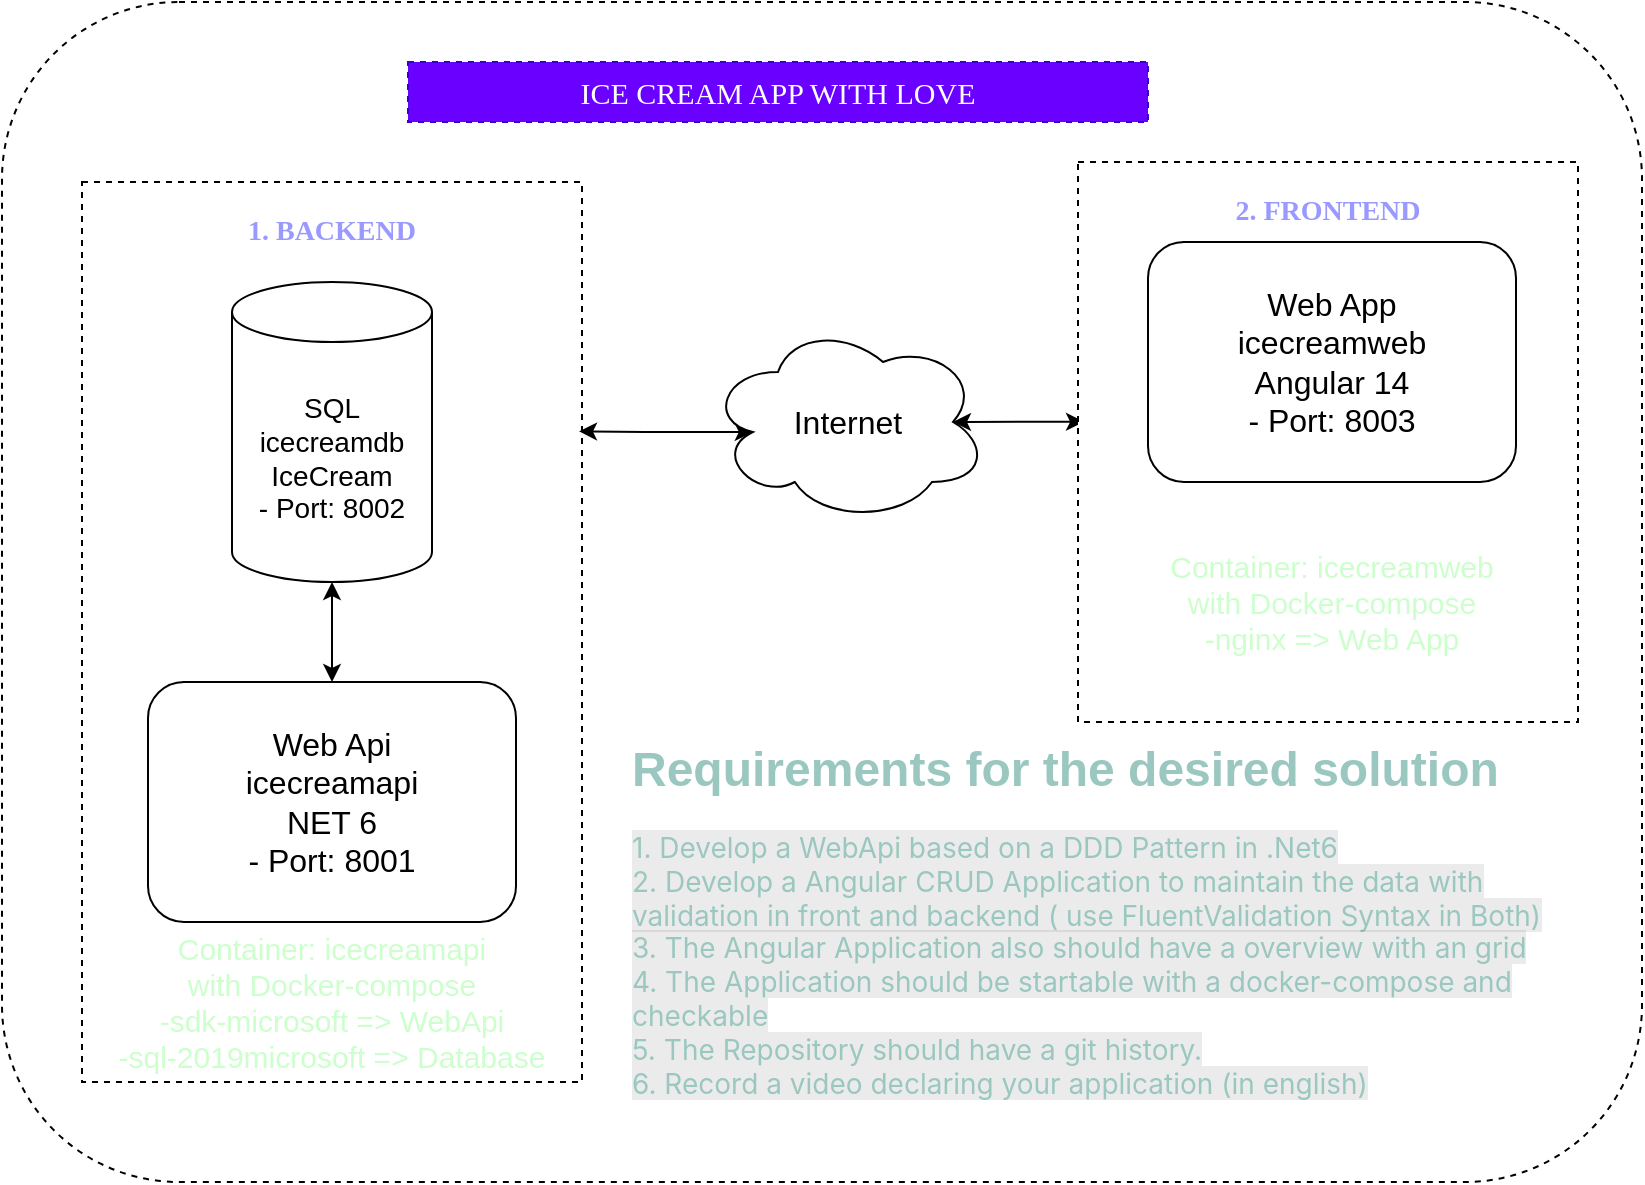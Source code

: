<mxfile version="20.2.3" type="device"><diagram id="HdPBsRIQkMuS6MufsTNW" name="IceCreamApp"><mxGraphModel dx="1301" dy="630" grid="1" gridSize="10" guides="1" tooltips="1" connect="1" arrows="1" fold="1" page="1" pageScale="1" pageWidth="827" pageHeight="1169" math="0" shadow="0"><root><mxCell id="0"/><mxCell id="1" parent="0"/><mxCell id="EkqcwjgwKrQHyg1TjZcb-16" value="" style="rounded=1;whiteSpace=wrap;html=1;dashed=1;" parent="1" vertex="1"><mxGeometry x="7" y="60" width="820" height="590" as="geometry"/></mxCell><mxCell id="EkqcwjgwKrQHyg1TjZcb-5" value="" style="rounded=0;whiteSpace=wrap;html=1;dashed=1;" parent="1" vertex="1"><mxGeometry x="47" y="150" width="250" height="450" as="geometry"/></mxCell><mxCell id="EkqcwjgwKrQHyg1TjZcb-1" value="SQL&lt;br style=&quot;font-size: 14px;&quot;&gt;icecreamdb&lt;br style=&quot;font-size: 14px;&quot;&gt;IceCream&lt;br style=&quot;font-size: 14px;&quot;&gt;- Port: 8002" style="shape=cylinder3;whiteSpace=wrap;html=1;boundedLbl=1;backgroundOutline=1;size=15;fontSize=14;" parent="1" vertex="1"><mxGeometry x="122" y="200" width="100" height="150" as="geometry"/></mxCell><mxCell id="EkqcwjgwKrQHyg1TjZcb-8" style="edgeStyle=orthogonalEdgeStyle;rounded=0;orthogonalLoop=1;jettySize=auto;html=1;startArrow=classic;startFill=1;" parent="1" source="EkqcwjgwKrQHyg1TjZcb-3" target="EkqcwjgwKrQHyg1TjZcb-1" edge="1"><mxGeometry relative="1" as="geometry"/></mxCell><mxCell id="EkqcwjgwKrQHyg1TjZcb-3" value="Web Api&lt;br style=&quot;font-size: 16px;&quot;&gt;icecreamapi&lt;br style=&quot;font-size: 16px;&quot;&gt;NET 6&lt;br style=&quot;font-size: 16px;&quot;&gt;- Port: 8001" style="rounded=1;whiteSpace=wrap;html=1;fontSize=16;" parent="1" vertex="1"><mxGeometry x="80" y="400" width="184" height="120" as="geometry"/></mxCell><mxCell id="EkqcwjgwKrQHyg1TjZcb-7" style="edgeStyle=orthogonalEdgeStyle;rounded=0;orthogonalLoop=1;jettySize=auto;html=1;startArrow=classic;startFill=1;exitX=0.16;exitY=0.55;exitDx=0;exitDy=0;exitPerimeter=0;entryX=0.994;entryY=0.277;entryDx=0;entryDy=0;entryPerimeter=0;" parent="1" source="EkqcwjgwKrQHyg1TjZcb-4" edge="1" target="EkqcwjgwKrQHyg1TjZcb-5"><mxGeometry relative="1" as="geometry"><mxPoint x="344.2" y="341.2" as="sourcePoint"/><mxPoint x="300" y="345" as="targetPoint"/></mxGeometry></mxCell><mxCell id="EkqcwjgwKrQHyg1TjZcb-4" value="Internet" style="ellipse;shape=cloud;whiteSpace=wrap;html=1;fontSize=16;" parent="1" vertex="1"><mxGeometry x="360" y="220" width="140" height="100" as="geometry"/></mxCell><mxCell id="EkqcwjgwKrQHyg1TjZcb-6" value="Container: icecreamapi&lt;br style=&quot;font-size: 15px;&quot;&gt;with Docker-compose&lt;br style=&quot;font-size: 15px;&quot;&gt;-sdk-microsoft =&amp;gt; WebApi&lt;br style=&quot;font-size: 15px;&quot;&gt;-sql-2019microsoft =&amp;gt; Database" style="text;html=1;strokeColor=none;fillColor=none;align=center;verticalAlign=middle;whiteSpace=wrap;rounded=0;dashed=1;fontSize=15;fontColor=#CCFFCC;" parent="1" vertex="1"><mxGeometry x="57" y="530" width="230" height="60" as="geometry"/></mxCell><mxCell id="EkqcwjgwKrQHyg1TjZcb-15" style="edgeStyle=orthogonalEdgeStyle;rounded=0;orthogonalLoop=1;jettySize=auto;html=1;startArrow=classic;startFill=1;entryX=0.875;entryY=0.5;entryDx=0;entryDy=0;entryPerimeter=0;exitX=0.012;exitY=0.464;exitDx=0;exitDy=0;exitPerimeter=0;" parent="1" source="EkqcwjgwKrQHyg1TjZcb-9" target="EkqcwjgwKrQHyg1TjZcb-4" edge="1"><mxGeometry relative="1" as="geometry"><mxPoint x="487" y="340" as="targetPoint"/></mxGeometry></mxCell><mxCell id="EkqcwjgwKrQHyg1TjZcb-9" value="" style="rounded=0;whiteSpace=wrap;html=1;dashed=1;" parent="1" vertex="1"><mxGeometry x="545" y="140" width="250" height="280" as="geometry"/></mxCell><mxCell id="EkqcwjgwKrQHyg1TjZcb-12" value="Web App&lt;br style=&quot;font-size: 16px;&quot;&gt;icecreamweb&lt;br style=&quot;font-size: 16px;&quot;&gt;Angular 14&lt;br style=&quot;font-size: 16px;&quot;&gt;- Port: 8003" style="rounded=1;whiteSpace=wrap;html=1;fontSize=16;" parent="1" vertex="1"><mxGeometry x="580" y="180" width="184" height="120" as="geometry"/></mxCell><mxCell id="EkqcwjgwKrQHyg1TjZcb-13" value="Container: icecreamweb&lt;br style=&quot;font-size: 15px;&quot;&gt;with Docker-compose&lt;br style=&quot;font-size: 15px;&quot;&gt;-nginx =&amp;gt; Web App" style="text;html=1;strokeColor=none;fillColor=none;align=center;verticalAlign=middle;whiteSpace=wrap;rounded=0;dashed=1;fontSize=15;fontColor=#CCFFCC;" parent="1" vertex="1"><mxGeometry x="557" y="330" width="230" height="60" as="geometry"/></mxCell><mxCell id="EkqcwjgwKrQHyg1TjZcb-17" value="ICE CREAM APP WITH LOVE" style="text;html=1;strokeColor=#3700CC;fillColor=#6a00ff;align=center;verticalAlign=middle;whiteSpace=wrap;rounded=0;dashed=1;fontColor=#ffffff;fontSize=15;fontFamily=Lucida Console;" parent="1" vertex="1"><mxGeometry x="210" y="90" width="370" height="30" as="geometry"/></mxCell><mxCell id="DLTFDLCbiQIdZoextwRM-2" value="&lt;h1&gt;&lt;font&gt;Requirements for the desired solution&lt;/font&gt;&lt;br&gt;&lt;/h1&gt;&lt;p&gt;&lt;span style=&quot;font-family: -apple-system, system-ui, BlinkMacSystemFont, &amp;quot;Segoe UI&amp;quot;, Roboto, &amp;quot;Helvetica Neue&amp;quot;, &amp;quot;Fira Sans&amp;quot;, Ubuntu, Oxygen, &amp;quot;Oxygen Sans&amp;quot;, Cantarell, &amp;quot;Droid Sans&amp;quot;, &amp;quot;Apple Color Emoji&amp;quot;, &amp;quot;Segoe UI Emoji&amp;quot;, &amp;quot;Segoe UI Emoji&amp;quot;, &amp;quot;Segoe UI Symbol&amp;quot;, &amp;quot;Lucida Grande&amp;quot;, Helvetica, Arial, sans-serif; font-size: 14px; background-color: rgba(0, 0, 0, 0.08);&quot;&gt;&lt;font&gt;1. Develop a WebApi based on a DDD Pattern in .Net6&lt;br&gt;2. Develop a Angular CRUD Application to maintain the data with validation in front and backend ( use FluentValidation Syntax in Both)&lt;br&gt;3. The Angular Application also should have a overview with an grid&lt;br&gt;4. The Application should be startable with a docker-compose and checkable&lt;br&gt;5. The Repository should have a git history.&lt;br&gt;6. Record a video declaring your application (in english)&lt;/font&gt;&lt;/span&gt;&lt;br&gt;&lt;/p&gt;" style="text;html=1;strokeColor=none;fillColor=none;spacing=5;spacingTop=-20;whiteSpace=wrap;overflow=hidden;rounded=0;fontColor=#9AC7BF;" vertex="1" parent="1"><mxGeometry x="317" y="424" width="470" height="196" as="geometry"/></mxCell><mxCell id="DLTFDLCbiQIdZoextwRM-3" value="1. BACKEND" style="text;html=1;strokeColor=none;fillColor=none;align=center;verticalAlign=middle;whiteSpace=wrap;rounded=0;fontColor=#9999FF;fontStyle=1;fontFamily=Verdana;fontSize=14;" vertex="1" parent="1"><mxGeometry x="118" y="160" width="108" height="30" as="geometry"/></mxCell><mxCell id="DLTFDLCbiQIdZoextwRM-4" value="2. FRONTEND" style="text;html=1;strokeColor=none;fillColor=none;align=center;verticalAlign=middle;whiteSpace=wrap;rounded=0;fontColor=#9999FF;fontStyle=1;fontFamily=Verdana;fontSize=14;" vertex="1" parent="1"><mxGeometry x="615" y="150" width="110" height="30" as="geometry"/></mxCell></root></mxGraphModel></diagram></mxfile>